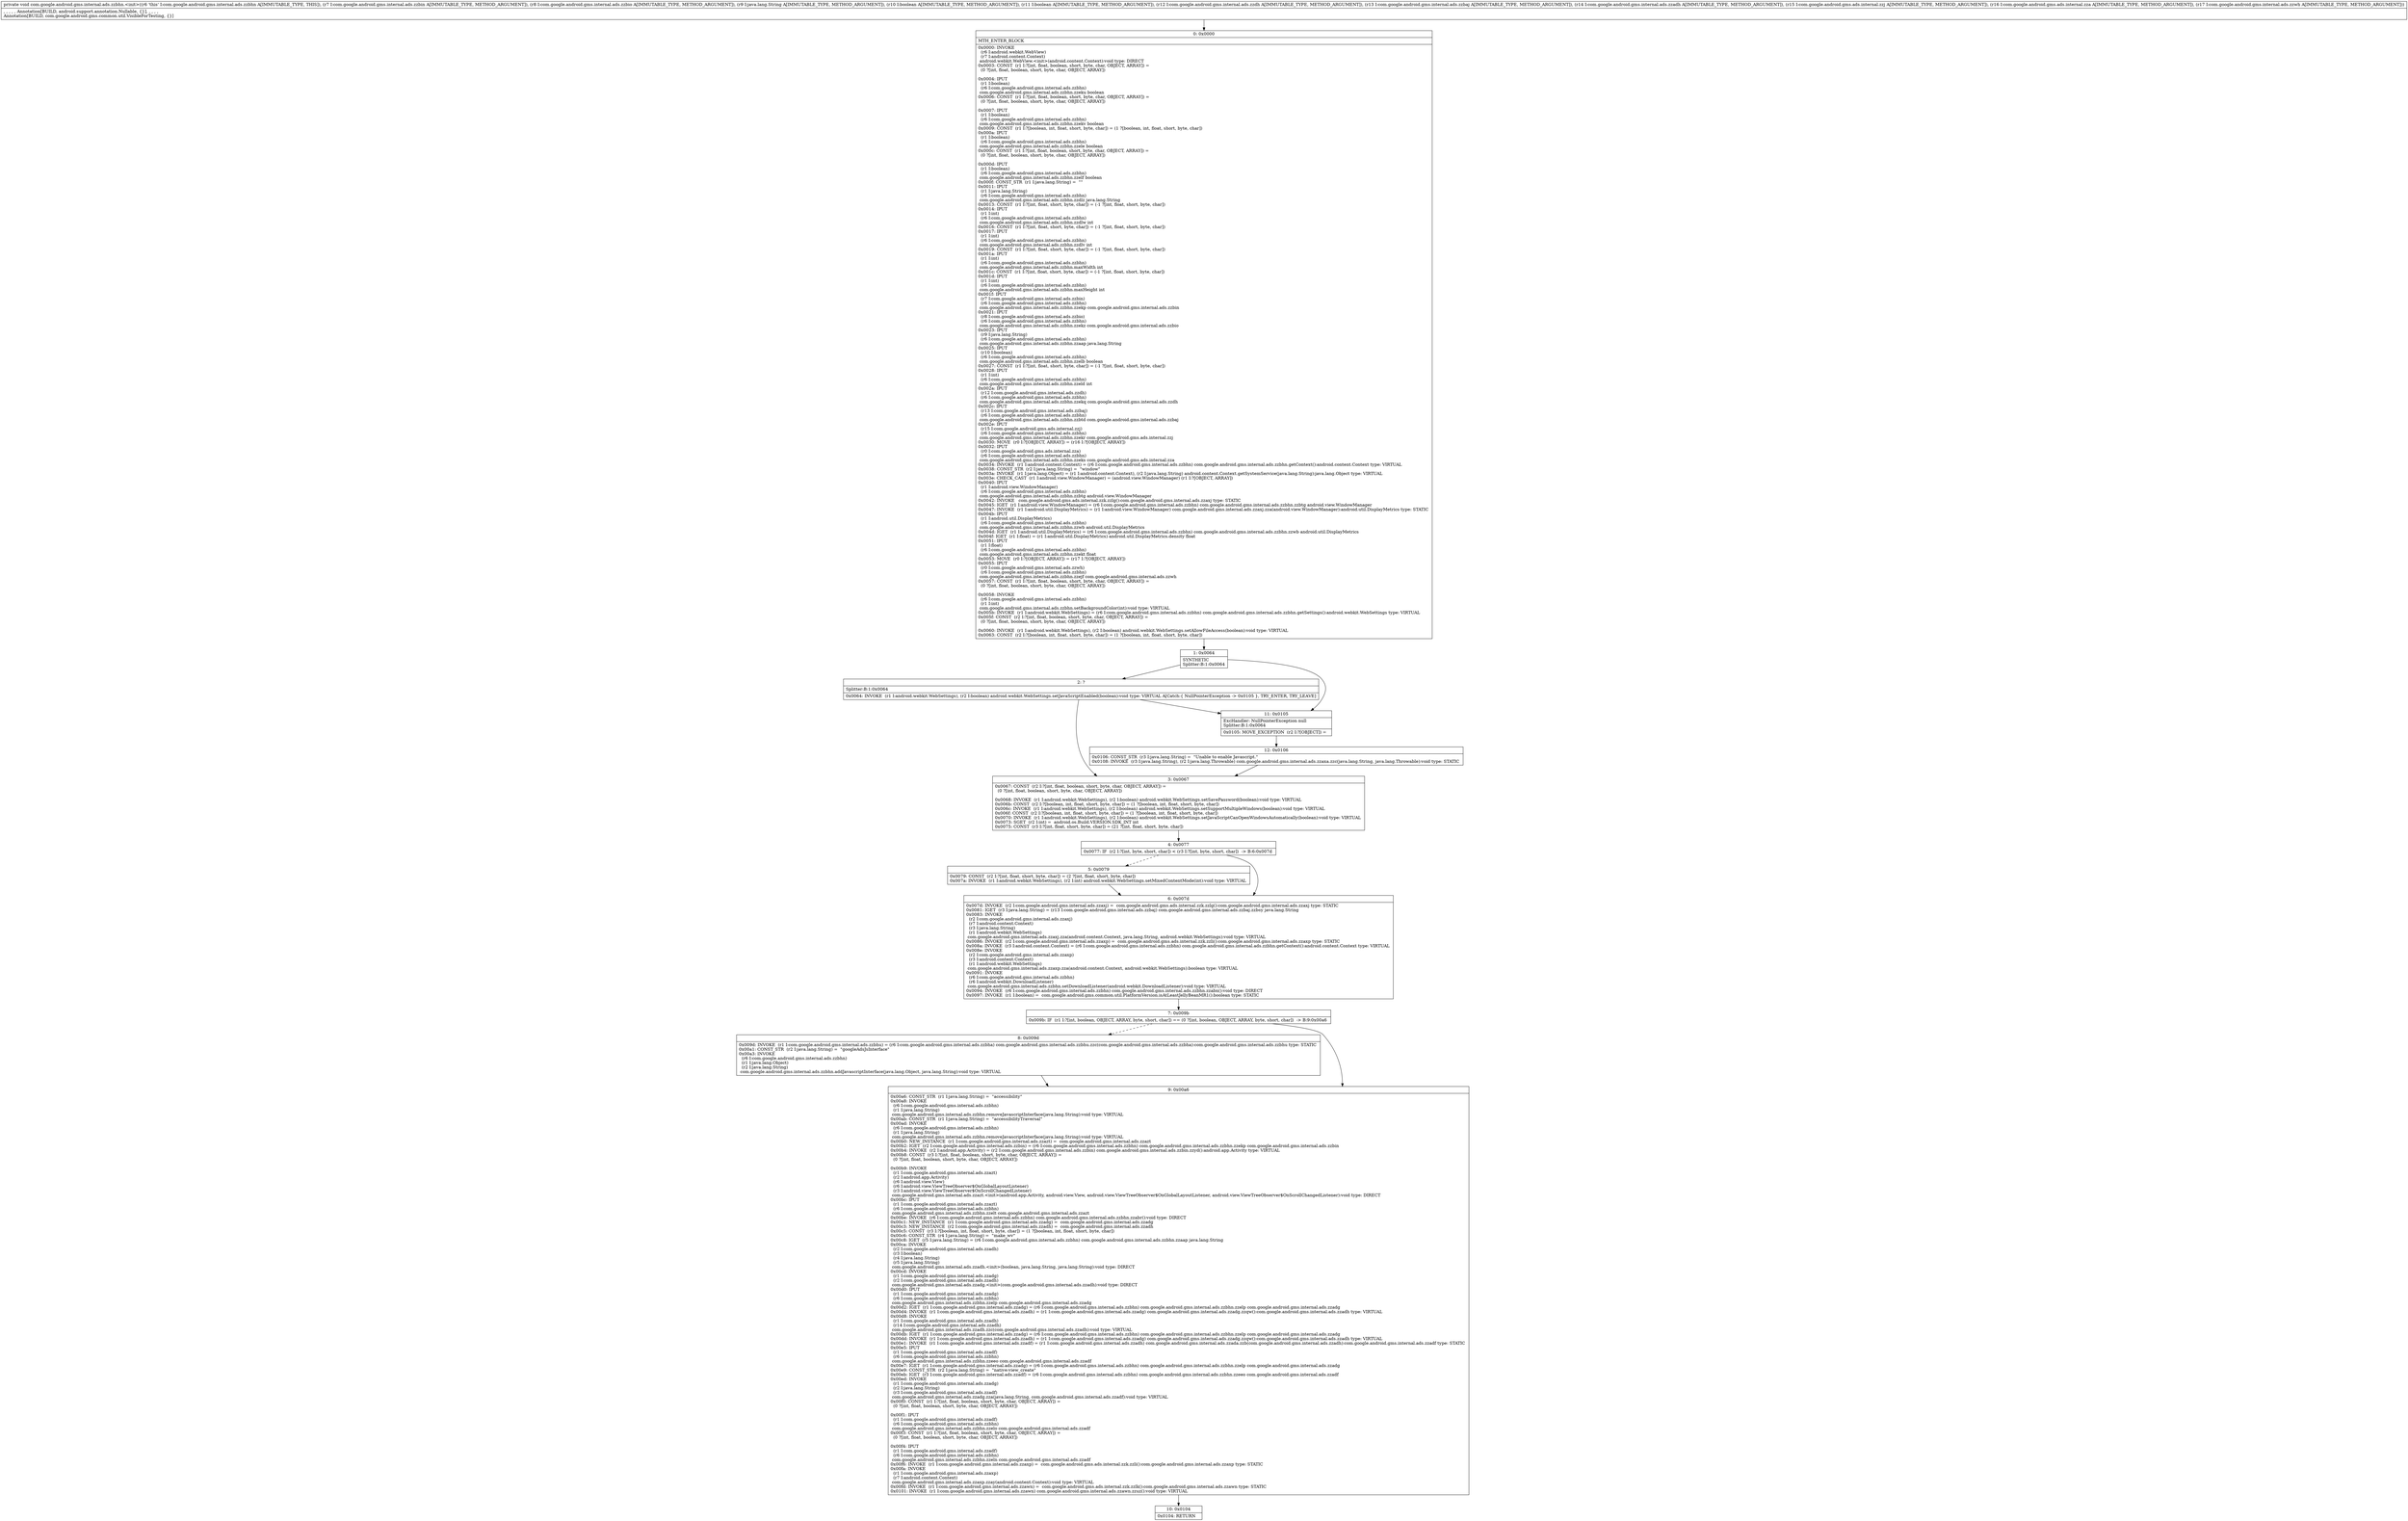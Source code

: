 digraph "CFG forcom.google.android.gms.internal.ads.zzbhn.\<init\>(Lcom\/google\/android\/gms\/internal\/ads\/zzbin;Lcom\/google\/android\/gms\/internal\/ads\/zzbio;Ljava\/lang\/String;ZZLcom\/google\/android\/gms\/internal\/ads\/zzdh;Lcom\/google\/android\/gms\/internal\/ads\/zzbaj;Lcom\/google\/android\/gms\/internal\/ads\/zzadh;Lcom\/google\/android\/gms\/ads\/internal\/zzj;Lcom\/google\/android\/gms\/ads\/internal\/zza;Lcom\/google\/android\/gms\/internal\/ads\/zzwh;)V" {
Node_0 [shape=record,label="{0\:\ 0x0000|MTH_ENTER_BLOCK\l|0x0000: INVOKE  \l  (r6 I:android.webkit.WebView)\l  (r7 I:android.content.Context)\l android.webkit.WebView.\<init\>(android.content.Context):void type: DIRECT \l0x0003: CONST  (r1 I:?[int, float, boolean, short, byte, char, OBJECT, ARRAY]) = \l  (0 ?[int, float, boolean, short, byte, char, OBJECT, ARRAY])\l \l0x0004: IPUT  \l  (r1 I:boolean)\l  (r6 I:com.google.android.gms.internal.ads.zzbhn)\l com.google.android.gms.internal.ads.zzbhn.zzeku boolean \l0x0006: CONST  (r1 I:?[int, float, boolean, short, byte, char, OBJECT, ARRAY]) = \l  (0 ?[int, float, boolean, short, byte, char, OBJECT, ARRAY])\l \l0x0007: IPUT  \l  (r1 I:boolean)\l  (r6 I:com.google.android.gms.internal.ads.zzbhn)\l com.google.android.gms.internal.ads.zzbhn.zzekv boolean \l0x0009: CONST  (r1 I:?[boolean, int, float, short, byte, char]) = (1 ?[boolean, int, float, short, byte, char]) \l0x000a: IPUT  \l  (r1 I:boolean)\l  (r6 I:com.google.android.gms.internal.ads.zzbhn)\l com.google.android.gms.internal.ads.zzbhn.zzele boolean \l0x000c: CONST  (r1 I:?[int, float, boolean, short, byte, char, OBJECT, ARRAY]) = \l  (0 ?[int, float, boolean, short, byte, char, OBJECT, ARRAY])\l \l0x000d: IPUT  \l  (r1 I:boolean)\l  (r6 I:com.google.android.gms.internal.ads.zzbhn)\l com.google.android.gms.internal.ads.zzbhn.zzelf boolean \l0x000f: CONST_STR  (r1 I:java.lang.String) =  \"\" \l0x0011: IPUT  \l  (r1 I:java.lang.String)\l  (r6 I:com.google.android.gms.internal.ads.zzbhn)\l com.google.android.gms.internal.ads.zzbhn.zzdlz java.lang.String \l0x0013: CONST  (r1 I:?[int, float, short, byte, char]) = (\-1 ?[int, float, short, byte, char]) \l0x0014: IPUT  \l  (r1 I:int)\l  (r6 I:com.google.android.gms.internal.ads.zzbhn)\l com.google.android.gms.internal.ads.zzbhn.zzdlw int \l0x0016: CONST  (r1 I:?[int, float, short, byte, char]) = (\-1 ?[int, float, short, byte, char]) \l0x0017: IPUT  \l  (r1 I:int)\l  (r6 I:com.google.android.gms.internal.ads.zzbhn)\l com.google.android.gms.internal.ads.zzbhn.zzdlv int \l0x0019: CONST  (r1 I:?[int, float, short, byte, char]) = (\-1 ?[int, float, short, byte, char]) \l0x001a: IPUT  \l  (r1 I:int)\l  (r6 I:com.google.android.gms.internal.ads.zzbhn)\l com.google.android.gms.internal.ads.zzbhn.maxWidth int \l0x001c: CONST  (r1 I:?[int, float, short, byte, char]) = (\-1 ?[int, float, short, byte, char]) \l0x001d: IPUT  \l  (r1 I:int)\l  (r6 I:com.google.android.gms.internal.ads.zzbhn)\l com.google.android.gms.internal.ads.zzbhn.maxHeight int \l0x001f: IPUT  \l  (r7 I:com.google.android.gms.internal.ads.zzbin)\l  (r6 I:com.google.android.gms.internal.ads.zzbhn)\l com.google.android.gms.internal.ads.zzbhn.zzekp com.google.android.gms.internal.ads.zzbin \l0x0021: IPUT  \l  (r8 I:com.google.android.gms.internal.ads.zzbio)\l  (r6 I:com.google.android.gms.internal.ads.zzbhn)\l com.google.android.gms.internal.ads.zzbhn.zzekz com.google.android.gms.internal.ads.zzbio \l0x0023: IPUT  \l  (r9 I:java.lang.String)\l  (r6 I:com.google.android.gms.internal.ads.zzbhn)\l com.google.android.gms.internal.ads.zzbhn.zzaap java.lang.String \l0x0025: IPUT  \l  (r10 I:boolean)\l  (r6 I:com.google.android.gms.internal.ads.zzbhn)\l com.google.android.gms.internal.ads.zzbhn.zzelb boolean \l0x0027: CONST  (r1 I:?[int, float, short, byte, char]) = (\-1 ?[int, float, short, byte, char]) \l0x0028: IPUT  \l  (r1 I:int)\l  (r6 I:com.google.android.gms.internal.ads.zzbhn)\l com.google.android.gms.internal.ads.zzbhn.zzeld int \l0x002a: IPUT  \l  (r12 I:com.google.android.gms.internal.ads.zzdh)\l  (r6 I:com.google.android.gms.internal.ads.zzbhn)\l com.google.android.gms.internal.ads.zzbhn.zzekq com.google.android.gms.internal.ads.zzdh \l0x002c: IPUT  \l  (r13 I:com.google.android.gms.internal.ads.zzbaj)\l  (r6 I:com.google.android.gms.internal.ads.zzbhn)\l com.google.android.gms.internal.ads.zzbhn.zzbtd com.google.android.gms.internal.ads.zzbaj \l0x002e: IPUT  \l  (r15 I:com.google.android.gms.ads.internal.zzj)\l  (r6 I:com.google.android.gms.internal.ads.zzbhn)\l com.google.android.gms.internal.ads.zzbhn.zzekr com.google.android.gms.ads.internal.zzj \l0x0030: MOVE  (r0 I:?[OBJECT, ARRAY]) = (r16 I:?[OBJECT, ARRAY]) \l0x0032: IPUT  \l  (r0 I:com.google.android.gms.ads.internal.zza)\l  (r6 I:com.google.android.gms.internal.ads.zzbhn)\l com.google.android.gms.internal.ads.zzbhn.zzeks com.google.android.gms.ads.internal.zza \l0x0034: INVOKE  (r1 I:android.content.Context) = (r6 I:com.google.android.gms.internal.ads.zzbhn) com.google.android.gms.internal.ads.zzbhn.getContext():android.content.Context type: VIRTUAL \l0x0038: CONST_STR  (r2 I:java.lang.String) =  \"window\" \l0x003a: INVOKE  (r1 I:java.lang.Object) = (r1 I:android.content.Context), (r2 I:java.lang.String) android.content.Context.getSystemService(java.lang.String):java.lang.Object type: VIRTUAL \l0x003e: CHECK_CAST  (r1 I:android.view.WindowManager) = (android.view.WindowManager) (r1 I:?[OBJECT, ARRAY]) \l0x0040: IPUT  \l  (r1 I:android.view.WindowManager)\l  (r6 I:com.google.android.gms.internal.ads.zzbhn)\l com.google.android.gms.internal.ads.zzbhn.zzbtg android.view.WindowManager \l0x0042: INVOKE   com.google.android.gms.ads.internal.zzk.zzlg():com.google.android.gms.internal.ads.zzaxj type: STATIC \l0x0045: IGET  (r1 I:android.view.WindowManager) = (r6 I:com.google.android.gms.internal.ads.zzbhn) com.google.android.gms.internal.ads.zzbhn.zzbtg android.view.WindowManager \l0x0047: INVOKE  (r1 I:android.util.DisplayMetrics) = (r1 I:android.view.WindowManager) com.google.android.gms.internal.ads.zzaxj.zza(android.view.WindowManager):android.util.DisplayMetrics type: STATIC \l0x004b: IPUT  \l  (r1 I:android.util.DisplayMetrics)\l  (r6 I:com.google.android.gms.internal.ads.zzbhn)\l com.google.android.gms.internal.ads.zzbhn.zzwb android.util.DisplayMetrics \l0x004d: IGET  (r1 I:android.util.DisplayMetrics) = (r6 I:com.google.android.gms.internal.ads.zzbhn) com.google.android.gms.internal.ads.zzbhn.zzwb android.util.DisplayMetrics \l0x004f: IGET  (r1 I:float) = (r1 I:android.util.DisplayMetrics) android.util.DisplayMetrics.density float \l0x0051: IPUT  \l  (r1 I:float)\l  (r6 I:com.google.android.gms.internal.ads.zzbhn)\l com.google.android.gms.internal.ads.zzbhn.zzekt float \l0x0053: MOVE  (r0 I:?[OBJECT, ARRAY]) = (r17 I:?[OBJECT, ARRAY]) \l0x0055: IPUT  \l  (r0 I:com.google.android.gms.internal.ads.zzwh)\l  (r6 I:com.google.android.gms.internal.ads.zzbhn)\l com.google.android.gms.internal.ads.zzbhn.zzejf com.google.android.gms.internal.ads.zzwh \l0x0057: CONST  (r1 I:?[int, float, boolean, short, byte, char, OBJECT, ARRAY]) = \l  (0 ?[int, float, boolean, short, byte, char, OBJECT, ARRAY])\l \l0x0058: INVOKE  \l  (r6 I:com.google.android.gms.internal.ads.zzbhn)\l  (r1 I:int)\l com.google.android.gms.internal.ads.zzbhn.setBackgroundColor(int):void type: VIRTUAL \l0x005b: INVOKE  (r1 I:android.webkit.WebSettings) = (r6 I:com.google.android.gms.internal.ads.zzbhn) com.google.android.gms.internal.ads.zzbhn.getSettings():android.webkit.WebSettings type: VIRTUAL \l0x005f: CONST  (r2 I:?[int, float, boolean, short, byte, char, OBJECT, ARRAY]) = \l  (0 ?[int, float, boolean, short, byte, char, OBJECT, ARRAY])\l \l0x0060: INVOKE  (r1 I:android.webkit.WebSettings), (r2 I:boolean) android.webkit.WebSettings.setAllowFileAccess(boolean):void type: VIRTUAL \l0x0063: CONST  (r2 I:?[boolean, int, float, short, byte, char]) = (1 ?[boolean, int, float, short, byte, char]) \l}"];
Node_1 [shape=record,label="{1\:\ 0x0064|SYNTHETIC\lSplitter:B:1:0x0064\l}"];
Node_2 [shape=record,label="{2\:\ ?|Splitter:B:1:0x0064\l|0x0064: INVOKE  (r1 I:android.webkit.WebSettings), (r2 I:boolean) android.webkit.WebSettings.setJavaScriptEnabled(boolean):void type: VIRTUAL A[Catch:\{ NullPointerException \-\> 0x0105 \}, TRY_ENTER, TRY_LEAVE]\l}"];
Node_3 [shape=record,label="{3\:\ 0x0067|0x0067: CONST  (r2 I:?[int, float, boolean, short, byte, char, OBJECT, ARRAY]) = \l  (0 ?[int, float, boolean, short, byte, char, OBJECT, ARRAY])\l \l0x0068: INVOKE  (r1 I:android.webkit.WebSettings), (r2 I:boolean) android.webkit.WebSettings.setSavePassword(boolean):void type: VIRTUAL \l0x006b: CONST  (r2 I:?[boolean, int, float, short, byte, char]) = (1 ?[boolean, int, float, short, byte, char]) \l0x006c: INVOKE  (r1 I:android.webkit.WebSettings), (r2 I:boolean) android.webkit.WebSettings.setSupportMultipleWindows(boolean):void type: VIRTUAL \l0x006f: CONST  (r2 I:?[boolean, int, float, short, byte, char]) = (1 ?[boolean, int, float, short, byte, char]) \l0x0070: INVOKE  (r1 I:android.webkit.WebSettings), (r2 I:boolean) android.webkit.WebSettings.setJavaScriptCanOpenWindowsAutomatically(boolean):void type: VIRTUAL \l0x0073: SGET  (r2 I:int) =  android.os.Build.VERSION.SDK_INT int \l0x0075: CONST  (r3 I:?[int, float, short, byte, char]) = (21 ?[int, float, short, byte, char]) \l}"];
Node_4 [shape=record,label="{4\:\ 0x0077|0x0077: IF  (r2 I:?[int, byte, short, char]) \< (r3 I:?[int, byte, short, char])  \-\> B:6:0x007d \l}"];
Node_5 [shape=record,label="{5\:\ 0x0079|0x0079: CONST  (r2 I:?[int, float, short, byte, char]) = (2 ?[int, float, short, byte, char]) \l0x007a: INVOKE  (r1 I:android.webkit.WebSettings), (r2 I:int) android.webkit.WebSettings.setMixedContentMode(int):void type: VIRTUAL \l}"];
Node_6 [shape=record,label="{6\:\ 0x007d|0x007d: INVOKE  (r2 I:com.google.android.gms.internal.ads.zzaxj) =  com.google.android.gms.ads.internal.zzk.zzlg():com.google.android.gms.internal.ads.zzaxj type: STATIC \l0x0081: IGET  (r3 I:java.lang.String) = (r13 I:com.google.android.gms.internal.ads.zzbaj) com.google.android.gms.internal.ads.zzbaj.zzbsy java.lang.String \l0x0083: INVOKE  \l  (r2 I:com.google.android.gms.internal.ads.zzaxj)\l  (r7 I:android.content.Context)\l  (r3 I:java.lang.String)\l  (r1 I:android.webkit.WebSettings)\l com.google.android.gms.internal.ads.zzaxj.zza(android.content.Context, java.lang.String, android.webkit.WebSettings):void type: VIRTUAL \l0x0086: INVOKE  (r2 I:com.google.android.gms.internal.ads.zzaxp) =  com.google.android.gms.ads.internal.zzk.zzli():com.google.android.gms.internal.ads.zzaxp type: STATIC \l0x008a: INVOKE  (r3 I:android.content.Context) = (r6 I:com.google.android.gms.internal.ads.zzbhn) com.google.android.gms.internal.ads.zzbhn.getContext():android.content.Context type: VIRTUAL \l0x008e: INVOKE  \l  (r2 I:com.google.android.gms.internal.ads.zzaxp)\l  (r3 I:android.content.Context)\l  (r1 I:android.webkit.WebSettings)\l com.google.android.gms.internal.ads.zzaxp.zza(android.content.Context, android.webkit.WebSettings):boolean type: VIRTUAL \l0x0091: INVOKE  \l  (r6 I:com.google.android.gms.internal.ads.zzbhn)\l  (r6 I:android.webkit.DownloadListener)\l com.google.android.gms.internal.ads.zzbhn.setDownloadListener(android.webkit.DownloadListener):void type: VIRTUAL \l0x0094: INVOKE  (r6 I:com.google.android.gms.internal.ads.zzbhn) com.google.android.gms.internal.ads.zzbhn.zzabn():void type: DIRECT \l0x0097: INVOKE  (r1 I:boolean) =  com.google.android.gms.common.util.PlatformVersion.isAtLeastJellyBeanMR1():boolean type: STATIC \l}"];
Node_7 [shape=record,label="{7\:\ 0x009b|0x009b: IF  (r1 I:?[int, boolean, OBJECT, ARRAY, byte, short, char]) == (0 ?[int, boolean, OBJECT, ARRAY, byte, short, char])  \-\> B:9:0x00a6 \l}"];
Node_8 [shape=record,label="{8\:\ 0x009d|0x009d: INVOKE  (r1 I:com.google.android.gms.internal.ads.zzbhu) = (r6 I:com.google.android.gms.internal.ads.zzbha) com.google.android.gms.internal.ads.zzbhu.zzc(com.google.android.gms.internal.ads.zzbha):com.google.android.gms.internal.ads.zzbhu type: STATIC \l0x00a1: CONST_STR  (r2 I:java.lang.String) =  \"googleAdsJsInterface\" \l0x00a3: INVOKE  \l  (r6 I:com.google.android.gms.internal.ads.zzbhn)\l  (r1 I:java.lang.Object)\l  (r2 I:java.lang.String)\l com.google.android.gms.internal.ads.zzbhn.addJavascriptInterface(java.lang.Object, java.lang.String):void type: VIRTUAL \l}"];
Node_9 [shape=record,label="{9\:\ 0x00a6|0x00a6: CONST_STR  (r1 I:java.lang.String) =  \"accessibility\" \l0x00a8: INVOKE  \l  (r6 I:com.google.android.gms.internal.ads.zzbhn)\l  (r1 I:java.lang.String)\l com.google.android.gms.internal.ads.zzbhn.removeJavascriptInterface(java.lang.String):void type: VIRTUAL \l0x00ab: CONST_STR  (r1 I:java.lang.String) =  \"accessibilityTraversal\" \l0x00ad: INVOKE  \l  (r6 I:com.google.android.gms.internal.ads.zzbhn)\l  (r1 I:java.lang.String)\l com.google.android.gms.internal.ads.zzbhn.removeJavascriptInterface(java.lang.String):void type: VIRTUAL \l0x00b0: NEW_INSTANCE  (r1 I:com.google.android.gms.internal.ads.zzazt) =  com.google.android.gms.internal.ads.zzazt \l0x00b2: IGET  (r2 I:com.google.android.gms.internal.ads.zzbin) = (r6 I:com.google.android.gms.internal.ads.zzbhn) com.google.android.gms.internal.ads.zzbhn.zzekp com.google.android.gms.internal.ads.zzbin \l0x00b4: INVOKE  (r2 I:android.app.Activity) = (r2 I:com.google.android.gms.internal.ads.zzbin) com.google.android.gms.internal.ads.zzbin.zzyd():android.app.Activity type: VIRTUAL \l0x00b8: CONST  (r3 I:?[int, float, boolean, short, byte, char, OBJECT, ARRAY]) = \l  (0 ?[int, float, boolean, short, byte, char, OBJECT, ARRAY])\l \l0x00b9: INVOKE  \l  (r1 I:com.google.android.gms.internal.ads.zzazt)\l  (r2 I:android.app.Activity)\l  (r6 I:android.view.View)\l  (r6 I:android.view.ViewTreeObserver$OnGlobalLayoutListener)\l  (r3 I:android.view.ViewTreeObserver$OnScrollChangedListener)\l com.google.android.gms.internal.ads.zzazt.\<init\>(android.app.Activity, android.view.View, android.view.ViewTreeObserver$OnGlobalLayoutListener, android.view.ViewTreeObserver$OnScrollChangedListener):void type: DIRECT \l0x00bc: IPUT  \l  (r1 I:com.google.android.gms.internal.ads.zzazt)\l  (r6 I:com.google.android.gms.internal.ads.zzbhn)\l com.google.android.gms.internal.ads.zzbhn.zzelt com.google.android.gms.internal.ads.zzazt \l0x00be: INVOKE  (r6 I:com.google.android.gms.internal.ads.zzbhn) com.google.android.gms.internal.ads.zzbhn.zzabr():void type: DIRECT \l0x00c1: NEW_INSTANCE  (r1 I:com.google.android.gms.internal.ads.zzadg) =  com.google.android.gms.internal.ads.zzadg \l0x00c3: NEW_INSTANCE  (r2 I:com.google.android.gms.internal.ads.zzadh) =  com.google.android.gms.internal.ads.zzadh \l0x00c5: CONST  (r3 I:?[boolean, int, float, short, byte, char]) = (1 ?[boolean, int, float, short, byte, char]) \l0x00c6: CONST_STR  (r4 I:java.lang.String) =  \"make_wv\" \l0x00c8: IGET  (r5 I:java.lang.String) = (r6 I:com.google.android.gms.internal.ads.zzbhn) com.google.android.gms.internal.ads.zzbhn.zzaap java.lang.String \l0x00ca: INVOKE  \l  (r2 I:com.google.android.gms.internal.ads.zzadh)\l  (r3 I:boolean)\l  (r4 I:java.lang.String)\l  (r5 I:java.lang.String)\l com.google.android.gms.internal.ads.zzadh.\<init\>(boolean, java.lang.String, java.lang.String):void type: DIRECT \l0x00cd: INVOKE  \l  (r1 I:com.google.android.gms.internal.ads.zzadg)\l  (r2 I:com.google.android.gms.internal.ads.zzadh)\l com.google.android.gms.internal.ads.zzadg.\<init\>(com.google.android.gms.internal.ads.zzadh):void type: DIRECT \l0x00d0: IPUT  \l  (r1 I:com.google.android.gms.internal.ads.zzadg)\l  (r6 I:com.google.android.gms.internal.ads.zzbhn)\l com.google.android.gms.internal.ads.zzbhn.zzelp com.google.android.gms.internal.ads.zzadg \l0x00d2: IGET  (r1 I:com.google.android.gms.internal.ads.zzadg) = (r6 I:com.google.android.gms.internal.ads.zzbhn) com.google.android.gms.internal.ads.zzbhn.zzelp com.google.android.gms.internal.ads.zzadg \l0x00d4: INVOKE  (r1 I:com.google.android.gms.internal.ads.zzadh) = (r1 I:com.google.android.gms.internal.ads.zzadg) com.google.android.gms.internal.ads.zzadg.zzqw():com.google.android.gms.internal.ads.zzadh type: VIRTUAL \l0x00d8: INVOKE  \l  (r1 I:com.google.android.gms.internal.ads.zzadh)\l  (r14 I:com.google.android.gms.internal.ads.zzadh)\l com.google.android.gms.internal.ads.zzadh.zzc(com.google.android.gms.internal.ads.zzadh):void type: VIRTUAL \l0x00db: IGET  (r1 I:com.google.android.gms.internal.ads.zzadg) = (r6 I:com.google.android.gms.internal.ads.zzbhn) com.google.android.gms.internal.ads.zzbhn.zzelp com.google.android.gms.internal.ads.zzadg \l0x00dd: INVOKE  (r1 I:com.google.android.gms.internal.ads.zzadh) = (r1 I:com.google.android.gms.internal.ads.zzadg) com.google.android.gms.internal.ads.zzadg.zzqw():com.google.android.gms.internal.ads.zzadh type: VIRTUAL \l0x00e1: INVOKE  (r1 I:com.google.android.gms.internal.ads.zzadf) = (r1 I:com.google.android.gms.internal.ads.zzadh) com.google.android.gms.internal.ads.zzada.zzb(com.google.android.gms.internal.ads.zzadh):com.google.android.gms.internal.ads.zzadf type: STATIC \l0x00e5: IPUT  \l  (r1 I:com.google.android.gms.internal.ads.zzadf)\l  (r6 I:com.google.android.gms.internal.ads.zzbhn)\l com.google.android.gms.internal.ads.zzbhn.zzeeo com.google.android.gms.internal.ads.zzadf \l0x00e7: IGET  (r1 I:com.google.android.gms.internal.ads.zzadg) = (r6 I:com.google.android.gms.internal.ads.zzbhn) com.google.android.gms.internal.ads.zzbhn.zzelp com.google.android.gms.internal.ads.zzadg \l0x00e9: CONST_STR  (r2 I:java.lang.String) =  \"native:view_create\" \l0x00eb: IGET  (r3 I:com.google.android.gms.internal.ads.zzadf) = (r6 I:com.google.android.gms.internal.ads.zzbhn) com.google.android.gms.internal.ads.zzbhn.zzeeo com.google.android.gms.internal.ads.zzadf \l0x00ed: INVOKE  \l  (r1 I:com.google.android.gms.internal.ads.zzadg)\l  (r2 I:java.lang.String)\l  (r3 I:com.google.android.gms.internal.ads.zzadf)\l com.google.android.gms.internal.ads.zzadg.zza(java.lang.String, com.google.android.gms.internal.ads.zzadf):void type: VIRTUAL \l0x00f0: CONST  (r1 I:?[int, float, boolean, short, byte, char, OBJECT, ARRAY]) = \l  (0 ?[int, float, boolean, short, byte, char, OBJECT, ARRAY])\l \l0x00f1: IPUT  \l  (r1 I:com.google.android.gms.internal.ads.zzadf)\l  (r6 I:com.google.android.gms.internal.ads.zzbhn)\l com.google.android.gms.internal.ads.zzbhn.zzelo com.google.android.gms.internal.ads.zzadf \l0x00f3: CONST  (r1 I:?[int, float, boolean, short, byte, char, OBJECT, ARRAY]) = \l  (0 ?[int, float, boolean, short, byte, char, OBJECT, ARRAY])\l \l0x00f4: IPUT  \l  (r1 I:com.google.android.gms.internal.ads.zzadf)\l  (r6 I:com.google.android.gms.internal.ads.zzbhn)\l com.google.android.gms.internal.ads.zzbhn.zzeln com.google.android.gms.internal.ads.zzadf \l0x00f6: INVOKE  (r1 I:com.google.android.gms.internal.ads.zzaxp) =  com.google.android.gms.ads.internal.zzk.zzli():com.google.android.gms.internal.ads.zzaxp type: STATIC \l0x00fa: INVOKE  \l  (r1 I:com.google.android.gms.internal.ads.zzaxp)\l  (r7 I:android.content.Context)\l com.google.android.gms.internal.ads.zzaxp.zzay(android.content.Context):void type: VIRTUAL \l0x00fd: INVOKE  (r1 I:com.google.android.gms.internal.ads.zzawn) =  com.google.android.gms.ads.internal.zzk.zzlk():com.google.android.gms.internal.ads.zzawn type: STATIC \l0x0101: INVOKE  (r1 I:com.google.android.gms.internal.ads.zzawn) com.google.android.gms.internal.ads.zzawn.zzuz():void type: VIRTUAL \l}"];
Node_10 [shape=record,label="{10\:\ 0x0104|0x0104: RETURN   \l}"];
Node_11 [shape=record,label="{11\:\ 0x0105|ExcHandler: NullPointerException null\lSplitter:B:1:0x0064\l|0x0105: MOVE_EXCEPTION  (r2 I:?[OBJECT]) =  \l}"];
Node_12 [shape=record,label="{12\:\ 0x0106|0x0106: CONST_STR  (r3 I:java.lang.String) =  \"Unable to enable Javascript.\" \l0x0108: INVOKE  (r3 I:java.lang.String), (r2 I:java.lang.Throwable) com.google.android.gms.internal.ads.zzaxa.zzc(java.lang.String, java.lang.Throwable):void type: STATIC \l}"];
MethodNode[shape=record,label="{private void com.google.android.gms.internal.ads.zzbhn.\<init\>((r6 'this' I:com.google.android.gms.internal.ads.zzbhn A[IMMUTABLE_TYPE, THIS]), (r7 I:com.google.android.gms.internal.ads.zzbin A[IMMUTABLE_TYPE, METHOD_ARGUMENT]), (r8 I:com.google.android.gms.internal.ads.zzbio A[IMMUTABLE_TYPE, METHOD_ARGUMENT]), (r9 I:java.lang.String A[IMMUTABLE_TYPE, METHOD_ARGUMENT]), (r10 I:boolean A[IMMUTABLE_TYPE, METHOD_ARGUMENT]), (r11 I:boolean A[IMMUTABLE_TYPE, METHOD_ARGUMENT]), (r12 I:com.google.android.gms.internal.ads.zzdh A[IMMUTABLE_TYPE, METHOD_ARGUMENT]), (r13 I:com.google.android.gms.internal.ads.zzbaj A[IMMUTABLE_TYPE, METHOD_ARGUMENT]), (r14 I:com.google.android.gms.internal.ads.zzadh A[IMMUTABLE_TYPE, METHOD_ARGUMENT]), (r15 I:com.google.android.gms.ads.internal.zzj A[IMMUTABLE_TYPE, METHOD_ARGUMENT]), (r16 I:com.google.android.gms.ads.internal.zza A[IMMUTABLE_TYPE, METHOD_ARGUMENT]), (r17 I:com.google.android.gms.internal.ads.zzwh A[IMMUTABLE_TYPE, METHOD_ARGUMENT]))  | , , , , , Annotation[BUILD, android.support.annotation.Nullable, \{\}], , , , , \lAnnotation[BUILD, com.google.android.gms.common.util.VisibleForTesting, \{\}]\l}"];
MethodNode -> Node_0;
Node_0 -> Node_1;
Node_1 -> Node_2;
Node_1 -> Node_11;
Node_2 -> Node_3;
Node_2 -> Node_11;
Node_3 -> Node_4;
Node_4 -> Node_5[style=dashed];
Node_4 -> Node_6;
Node_5 -> Node_6;
Node_6 -> Node_7;
Node_7 -> Node_8[style=dashed];
Node_7 -> Node_9;
Node_8 -> Node_9;
Node_9 -> Node_10;
Node_11 -> Node_12;
Node_12 -> Node_3;
}

